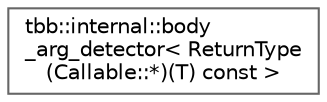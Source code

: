 digraph "类继承关系图"
{
 // LATEX_PDF_SIZE
  bgcolor="transparent";
  edge [fontname=Helvetica,fontsize=10,labelfontname=Helvetica,labelfontsize=10];
  node [fontname=Helvetica,fontsize=10,shape=box,height=0.2,width=0.4];
  rankdir="LR";
  Node0 [id="Node000000",label="tbb::internal::body\l_arg_detector\< ReturnType\l(Callable::*)(T) const \>",height=0.2,width=0.4,color="grey40", fillcolor="white", style="filled",URL="$structtbb_1_1internal_1_1body__arg__detector_3_01_return_type_07_callable_1_1_5_08_07_t_08_01const_01_4.html",tooltip=" "];
}
